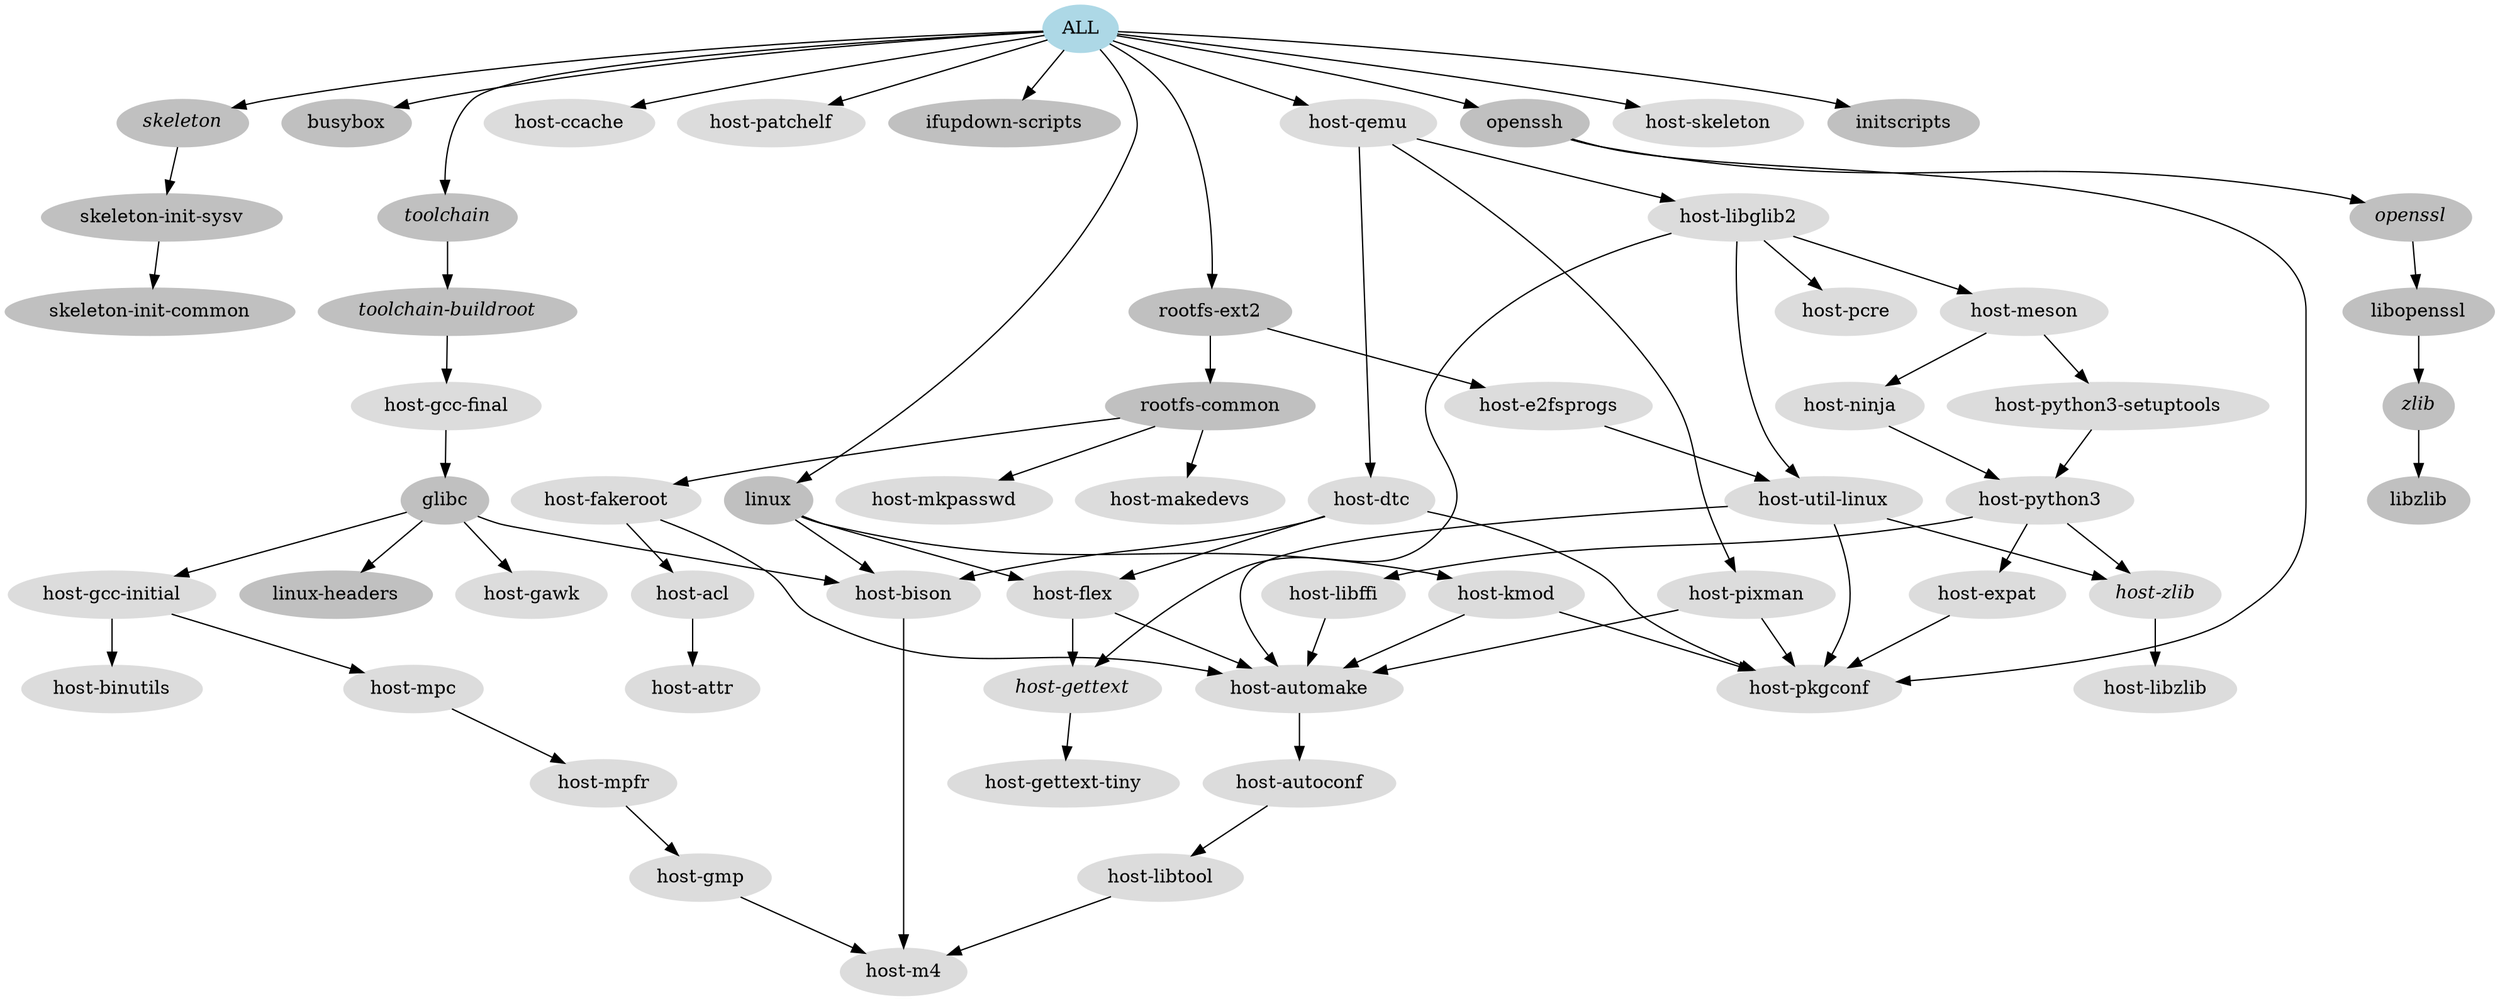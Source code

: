 digraph G {
_all [label = "ALL"]
_all [color=lightblue,style=filled]
_all -> _skeleton [dir=forward]
_skeleton [label = <<I>skeleton</I>>]
_skeleton [color=grey,style=filled]
_skeleton -> _skeletoninitsysv [dir=forward]
_skeletoninitsysv [label = "skeleton-init-sysv"]
_skeletoninitsysv [color=grey,style=filled]
_skeletoninitsysv -> _skeletoninitcommon [dir=forward]
_skeletoninitcommon [label = "skeleton-init-common"]
_skeletoninitcommon [color=grey,style=filled]
_all -> _busybox [dir=forward]
_busybox [label = "busybox"]
_busybox [color=grey,style=filled]
_all -> _rootfsext2 [dir=forward]
_rootfsext2 [label = "rootfs-ext2"]
_rootfsext2 [color=grey,style=filled]
_rootfsext2 -> _hoste2fsprogs [dir=forward]
_hoste2fsprogs [label = "host-e2fsprogs"]
_hoste2fsprogs [color=gainsboro,style=filled]
_hoste2fsprogs -> _hostutillinux [dir=forward]
_hostutillinux [label = "host-util-linux"]
_hostutillinux [color=gainsboro,style=filled]
_hostutillinux -> _hostautomake [dir=forward]
_hostautomake [label = "host-automake"]
_hostautomake [color=gainsboro,style=filled]
_hostautomake -> _hostautoconf [dir=forward]
_hostautoconf [label = "host-autoconf"]
_hostautoconf [color=gainsboro,style=filled]
_hostautoconf -> _hostlibtool [dir=forward]
_hostlibtool [label = "host-libtool"]
_hostlibtool [color=gainsboro,style=filled]
_hostlibtool -> _hostm4 [dir=forward]
_hostm4 [label = "host-m4"]
_hostm4 [color=gainsboro,style=filled]
_hostutillinux -> _hostpkgconf [dir=forward]
_hostpkgconf [label = "host-pkgconf"]
_hostpkgconf [color=gainsboro,style=filled]
_hostutillinux -> _hostzlib [dir=forward]
_hostzlib [label = <<I>host-zlib</I>>]
_hostzlib [color=gainsboro,style=filled]
_hostzlib -> _hostlibzlib [dir=forward]
_hostlibzlib [label = "host-libzlib"]
_hostlibzlib [color=gainsboro,style=filled]
_rootfsext2 -> _rootfscommon [dir=forward]
_rootfscommon [label = "rootfs-common"]
_rootfscommon [color=grey,style=filled]
_rootfscommon -> _hostfakeroot [dir=forward]
_hostfakeroot [label = "host-fakeroot"]
_hostfakeroot [color=gainsboro,style=filled]
_hostfakeroot -> _hostacl [dir=forward]
_hostacl [label = "host-acl"]
_hostacl [color=gainsboro,style=filled]
_hostacl -> _hostattr [dir=forward]
_hostattr [label = "host-attr"]
_hostattr [color=gainsboro,style=filled]
_hostfakeroot -> _hostautomake [dir=forward]
_rootfscommon -> _hostmakedevs [dir=forward]
_hostmakedevs [label = "host-makedevs"]
_hostmakedevs [color=gainsboro,style=filled]
_rootfscommon -> _hostmkpasswd [dir=forward]
_hostmkpasswd [label = "host-mkpasswd"]
_hostmkpasswd [color=gainsboro,style=filled]
_all -> _hostccache [dir=forward]
_hostccache [label = "host-ccache"]
_hostccache [color=gainsboro,style=filled]
_all -> _hostpatchelf [dir=forward]
_hostpatchelf [label = "host-patchelf"]
_hostpatchelf [color=gainsboro,style=filled]
_all -> _ifupdownscripts [dir=forward]
_ifupdownscripts [label = "ifupdown-scripts"]
_ifupdownscripts [color=grey,style=filled]
_all -> _toolchain [dir=forward]
_toolchain [label = <<I>toolchain</I>>]
_toolchain [color=grey,style=filled]
_toolchain -> _toolchainbuildroot [dir=forward]
_toolchainbuildroot [label = <<I>toolchain-buildroot</I>>]
_toolchainbuildroot [color=grey,style=filled]
_toolchainbuildroot -> _hostgccfinal [dir=forward]
_hostgccfinal [label = "host-gcc-final"]
_hostgccfinal [color=gainsboro,style=filled]
_hostgccfinal -> _glibc [dir=forward]
_glibc [label = "glibc"]
_glibc [color=grey,style=filled]
_glibc -> _hostbison [dir=forward]
_hostbison [label = "host-bison"]
_hostbison [color=gainsboro,style=filled]
_hostbison -> _hostm4 [dir=forward]
_glibc -> _hostgawk [dir=forward]
_hostgawk [label = "host-gawk"]
_hostgawk [color=gainsboro,style=filled]
_glibc -> _hostgccinitial [dir=forward]
_hostgccinitial [label = "host-gcc-initial"]
_hostgccinitial [color=gainsboro,style=filled]
_hostgccinitial -> _hostbinutils [dir=forward]
_hostbinutils [label = "host-binutils"]
_hostbinutils [color=gainsboro,style=filled]
_hostgccinitial -> _hostmpc [dir=forward]
_hostmpc [label = "host-mpc"]
_hostmpc [color=gainsboro,style=filled]
_hostmpc -> _hostmpfr [dir=forward]
_hostmpfr [label = "host-mpfr"]
_hostmpfr [color=gainsboro,style=filled]
_hostmpfr -> _hostgmp [dir=forward]
_hostgmp [label = "host-gmp"]
_hostgmp [color=gainsboro,style=filled]
_hostgmp -> _hostm4 [dir=forward]
_glibc -> _linuxheaders [dir=forward]
_linuxheaders [label = "linux-headers"]
_linuxheaders [color=grey,style=filled]
_all -> _linux [dir=forward]
_linux [label = "linux"]
_linux [color=grey,style=filled]
_linux -> _hostbison [dir=forward]
_linux -> _hostflex [dir=forward]
_hostflex [label = "host-flex"]
_hostflex [color=gainsboro,style=filled]
_hostflex -> _hostautomake [dir=forward]
_hostflex -> _hostgettext [dir=forward]
_hostgettext [label = <<I>host-gettext</I>>]
_hostgettext [color=gainsboro,style=filled]
_hostgettext -> _hostgettexttiny [dir=forward]
_hostgettexttiny [label = "host-gettext-tiny"]
_hostgettexttiny [color=gainsboro,style=filled]
_linux -> _hostkmod [dir=forward]
_hostkmod [label = "host-kmod"]
_hostkmod [color=gainsboro,style=filled]
_hostkmod -> _hostautomake [dir=forward]
_hostkmod -> _hostpkgconf [dir=forward]
_all -> _hostqemu [dir=forward]
_hostqemu [label = "host-qemu"]
_hostqemu [color=gainsboro,style=filled]
_hostqemu -> _hostdtc [dir=forward]
_hostdtc [label = "host-dtc"]
_hostdtc [color=gainsboro,style=filled]
_hostdtc -> _hostbison [dir=forward]
_hostdtc -> _hostflex [dir=forward]
_hostdtc -> _hostpkgconf [dir=forward]
_hostqemu -> _hostlibglib2 [dir=forward]
_hostlibglib2 [label = "host-libglib2"]
_hostlibglib2 [color=gainsboro,style=filled]
_hostlibglib2 -> _hostgettext [dir=forward]
_hostlibglib2 -> _hostmeson [dir=forward]
_hostmeson [label = "host-meson"]
_hostmeson [color=gainsboro,style=filled]
_hostmeson -> _hostninja [dir=forward]
_hostninja [label = "host-ninja"]
_hostninja [color=gainsboro,style=filled]
_hostninja -> _hostpython3 [dir=forward]
_hostpython3 [label = "host-python3"]
_hostpython3 [color=gainsboro,style=filled]
_hostpython3 -> _hostexpat [dir=forward]
_hostexpat [label = "host-expat"]
_hostexpat [color=gainsboro,style=filled]
_hostexpat -> _hostpkgconf [dir=forward]
_hostpython3 -> _hostlibffi [dir=forward]
_hostlibffi [label = "host-libffi"]
_hostlibffi [color=gainsboro,style=filled]
_hostlibffi -> _hostautomake [dir=forward]
_hostpython3 -> _hostzlib [dir=forward]
_hostmeson -> _hostpython3setuptools [dir=forward]
_hostpython3setuptools [label = "host-python3-setuptools"]
_hostpython3setuptools [color=gainsboro,style=filled]
_hostpython3setuptools -> _hostpython3 [dir=forward]
_hostlibglib2 -> _hostpcre [dir=forward]
_hostpcre [label = "host-pcre"]
_hostpcre [color=gainsboro,style=filled]
_hostlibglib2 -> _hostutillinux [dir=forward]
_hostqemu -> _hostpixman [dir=forward]
_hostpixman [label = "host-pixman"]
_hostpixman [color=gainsboro,style=filled]
_hostpixman -> _hostautomake [dir=forward]
_hostpixman -> _hostpkgconf [dir=forward]
_all -> _openssh [dir=forward]
_openssh [label = "openssh"]
_openssh [color=grey,style=filled]
_openssh -> _hostpkgconf [dir=forward]
_openssh -> _openssl [dir=forward]
_openssl [label = <<I>openssl</I>>]
_openssl [color=grey,style=filled]
_openssl -> _libopenssl [dir=forward]
_libopenssl [label = "libopenssl"]
_libopenssl [color=grey,style=filled]
_libopenssl -> _zlib [dir=forward]
_zlib [label = <<I>zlib</I>>]
_zlib [color=grey,style=filled]
_zlib -> _libzlib [dir=forward]
_libzlib [label = "libzlib"]
_libzlib [color=grey,style=filled]
_all -> _hostskeleton [dir=forward]
_hostskeleton [label = "host-skeleton"]
_hostskeleton [color=gainsboro,style=filled]
_all -> _initscripts [dir=forward]
_initscripts [label = "initscripts"]
_initscripts [color=grey,style=filled]
}

